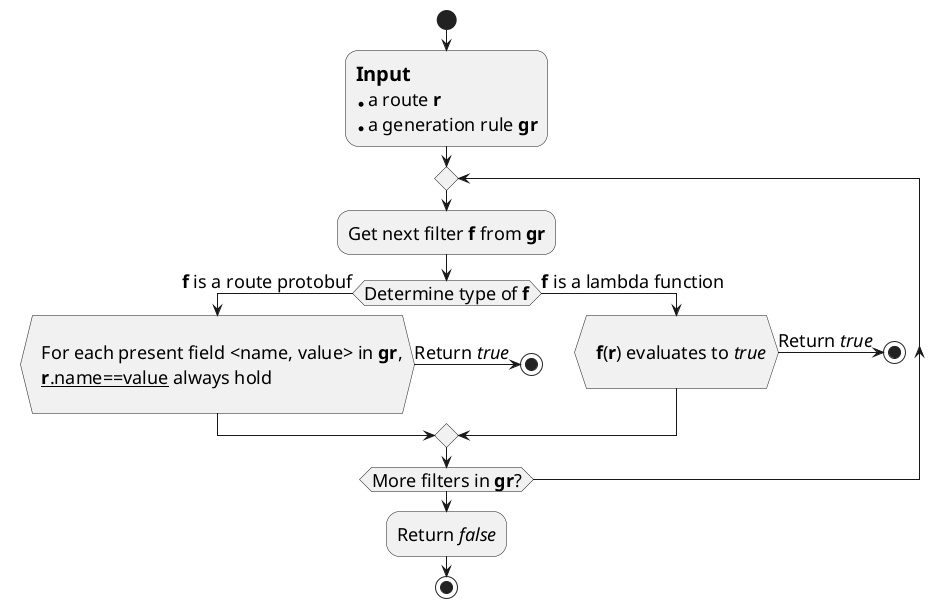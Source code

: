 

@startuml
skinparam defaultFontName Linux Libertine O
skinparam defaultFontSize 18

start

:==Input
* a route **r**
* a generation rule **gr**;

repeat
:Get next filter **f** from **gr**;

if (Determine type of **f**) then (**f** is a route protobuf)
  if (
  For each present field <name, value> in **gr**,
  __**r**.name==value__ always hold
  ) then (Return //true//)
  stop;
  endif

else (**f** is a lambda function)
  if (
  **f**(**r**) evaluates to //true//
  ) then (Return //true//)
  stop;
  endif
endif
repeat while (More filters in **gr**?)

:Return //false//;

stop

@enduml